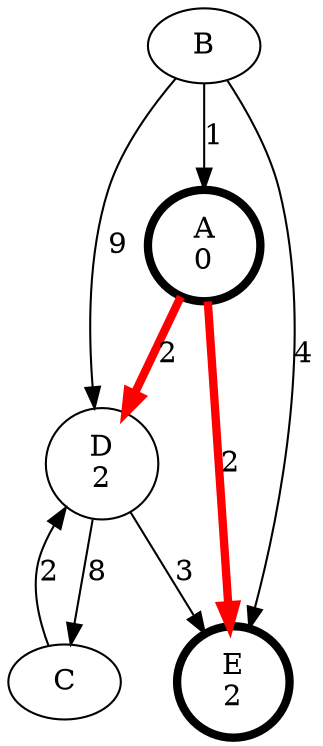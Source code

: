 digraph {
  A [label="A\n0" penwidth=4];
  B;
  C;
  D [label="D\n2"];
  E [label="E\n2" penwidth=4];

  A -> E [label=2 penwidth=4 color=red]
  A -> D [label=2 penwidth=4 color=red]
  B -> A [label=1]
  B -> E [label=4]
  B -> D [label=9]
  C -> D [label=2]
  D -> C [label=8]
  D -> E [label=3]
}
